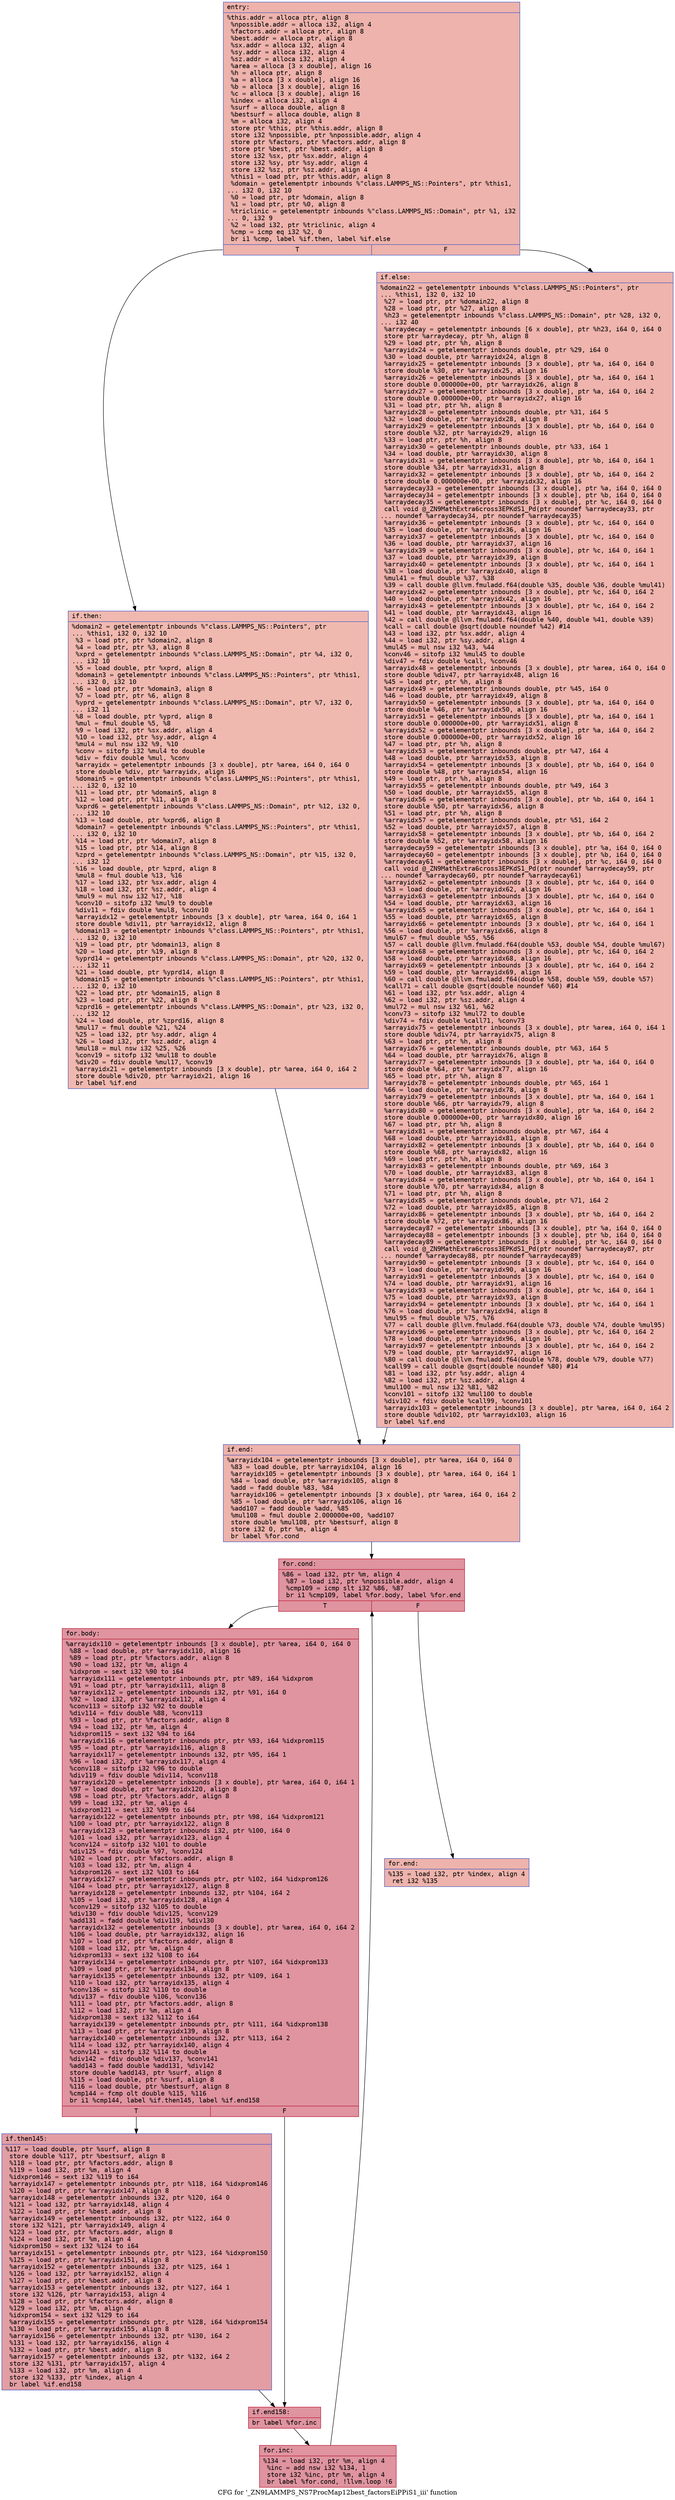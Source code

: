 digraph "CFG for '_ZN9LAMMPS_NS7ProcMap12best_factorsEiPPiS1_iii' function" {
	label="CFG for '_ZN9LAMMPS_NS7ProcMap12best_factorsEiPPiS1_iii' function";

	Node0x56099a4a8bf0 [shape=record,color="#3d50c3ff", style=filled, fillcolor="#d6524470" fontname="Courier",label="{entry:\l|  %this.addr = alloca ptr, align 8\l  %npossible.addr = alloca i32, align 4\l  %factors.addr = alloca ptr, align 8\l  %best.addr = alloca ptr, align 8\l  %sx.addr = alloca i32, align 4\l  %sy.addr = alloca i32, align 4\l  %sz.addr = alloca i32, align 4\l  %area = alloca [3 x double], align 16\l  %h = alloca ptr, align 8\l  %a = alloca [3 x double], align 16\l  %b = alloca [3 x double], align 16\l  %c = alloca [3 x double], align 16\l  %index = alloca i32, align 4\l  %surf = alloca double, align 8\l  %bestsurf = alloca double, align 8\l  %m = alloca i32, align 4\l  store ptr %this, ptr %this.addr, align 8\l  store i32 %npossible, ptr %npossible.addr, align 4\l  store ptr %factors, ptr %factors.addr, align 8\l  store ptr %best, ptr %best.addr, align 8\l  store i32 %sx, ptr %sx.addr, align 4\l  store i32 %sy, ptr %sy.addr, align 4\l  store i32 %sz, ptr %sz.addr, align 4\l  %this1 = load ptr, ptr %this.addr, align 8\l  %domain = getelementptr inbounds %\"class.LAMMPS_NS::Pointers\", ptr %this1,\l... i32 0, i32 10\l  %0 = load ptr, ptr %domain, align 8\l  %1 = load ptr, ptr %0, align 8\l  %triclinic = getelementptr inbounds %\"class.LAMMPS_NS::Domain\", ptr %1, i32\l... 0, i32 9\l  %2 = load i32, ptr %triclinic, align 4\l  %cmp = icmp eq i32 %2, 0\l  br i1 %cmp, label %if.then, label %if.else\l|{<s0>T|<s1>F}}"];
	Node0x56099a4a8bf0:s0 -> Node0x56099a4aa690[tooltip="entry -> if.then\nProbability 37.50%" ];
	Node0x56099a4a8bf0:s1 -> Node0x56099a4aa700[tooltip="entry -> if.else\nProbability 62.50%" ];
	Node0x56099a4aa690 [shape=record,color="#3d50c3ff", style=filled, fillcolor="#de614d70" fontname="Courier",label="{if.then:\l|  %domain2 = getelementptr inbounds %\"class.LAMMPS_NS::Pointers\", ptr\l... %this1, i32 0, i32 10\l  %3 = load ptr, ptr %domain2, align 8\l  %4 = load ptr, ptr %3, align 8\l  %xprd = getelementptr inbounds %\"class.LAMMPS_NS::Domain\", ptr %4, i32 0,\l... i32 10\l  %5 = load double, ptr %xprd, align 8\l  %domain3 = getelementptr inbounds %\"class.LAMMPS_NS::Pointers\", ptr %this1,\l... i32 0, i32 10\l  %6 = load ptr, ptr %domain3, align 8\l  %7 = load ptr, ptr %6, align 8\l  %yprd = getelementptr inbounds %\"class.LAMMPS_NS::Domain\", ptr %7, i32 0,\l... i32 11\l  %8 = load double, ptr %yprd, align 8\l  %mul = fmul double %5, %8\l  %9 = load i32, ptr %sx.addr, align 4\l  %10 = load i32, ptr %sy.addr, align 4\l  %mul4 = mul nsw i32 %9, %10\l  %conv = sitofp i32 %mul4 to double\l  %div = fdiv double %mul, %conv\l  %arrayidx = getelementptr inbounds [3 x double], ptr %area, i64 0, i64 0\l  store double %div, ptr %arrayidx, align 16\l  %domain5 = getelementptr inbounds %\"class.LAMMPS_NS::Pointers\", ptr %this1,\l... i32 0, i32 10\l  %11 = load ptr, ptr %domain5, align 8\l  %12 = load ptr, ptr %11, align 8\l  %xprd6 = getelementptr inbounds %\"class.LAMMPS_NS::Domain\", ptr %12, i32 0,\l... i32 10\l  %13 = load double, ptr %xprd6, align 8\l  %domain7 = getelementptr inbounds %\"class.LAMMPS_NS::Pointers\", ptr %this1,\l... i32 0, i32 10\l  %14 = load ptr, ptr %domain7, align 8\l  %15 = load ptr, ptr %14, align 8\l  %zprd = getelementptr inbounds %\"class.LAMMPS_NS::Domain\", ptr %15, i32 0,\l... i32 12\l  %16 = load double, ptr %zprd, align 8\l  %mul8 = fmul double %13, %16\l  %17 = load i32, ptr %sx.addr, align 4\l  %18 = load i32, ptr %sz.addr, align 4\l  %mul9 = mul nsw i32 %17, %18\l  %conv10 = sitofp i32 %mul9 to double\l  %div11 = fdiv double %mul8, %conv10\l  %arrayidx12 = getelementptr inbounds [3 x double], ptr %area, i64 0, i64 1\l  store double %div11, ptr %arrayidx12, align 8\l  %domain13 = getelementptr inbounds %\"class.LAMMPS_NS::Pointers\", ptr %this1,\l... i32 0, i32 10\l  %19 = load ptr, ptr %domain13, align 8\l  %20 = load ptr, ptr %19, align 8\l  %yprd14 = getelementptr inbounds %\"class.LAMMPS_NS::Domain\", ptr %20, i32 0,\l... i32 11\l  %21 = load double, ptr %yprd14, align 8\l  %domain15 = getelementptr inbounds %\"class.LAMMPS_NS::Pointers\", ptr %this1,\l... i32 0, i32 10\l  %22 = load ptr, ptr %domain15, align 8\l  %23 = load ptr, ptr %22, align 8\l  %zprd16 = getelementptr inbounds %\"class.LAMMPS_NS::Domain\", ptr %23, i32 0,\l... i32 12\l  %24 = load double, ptr %zprd16, align 8\l  %mul17 = fmul double %21, %24\l  %25 = load i32, ptr %sy.addr, align 4\l  %26 = load i32, ptr %sz.addr, align 4\l  %mul18 = mul nsw i32 %25, %26\l  %conv19 = sitofp i32 %mul18 to double\l  %div20 = fdiv double %mul17, %conv19\l  %arrayidx21 = getelementptr inbounds [3 x double], ptr %area, i64 0, i64 2\l  store double %div20, ptr %arrayidx21, align 16\l  br label %if.end\l}"];
	Node0x56099a4aa690 -> Node0x56099a4ace50[tooltip="if.then -> if.end\nProbability 100.00%" ];
	Node0x56099a4aa700 [shape=record,color="#3d50c3ff", style=filled, fillcolor="#d8564670" fontname="Courier",label="{if.else:\l|  %domain22 = getelementptr inbounds %\"class.LAMMPS_NS::Pointers\", ptr\l... %this1, i32 0, i32 10\l  %27 = load ptr, ptr %domain22, align 8\l  %28 = load ptr, ptr %27, align 8\l  %h23 = getelementptr inbounds %\"class.LAMMPS_NS::Domain\", ptr %28, i32 0,\l... i32 40\l  %arraydecay = getelementptr inbounds [6 x double], ptr %h23, i64 0, i64 0\l  store ptr %arraydecay, ptr %h, align 8\l  %29 = load ptr, ptr %h, align 8\l  %arrayidx24 = getelementptr inbounds double, ptr %29, i64 0\l  %30 = load double, ptr %arrayidx24, align 8\l  %arrayidx25 = getelementptr inbounds [3 x double], ptr %a, i64 0, i64 0\l  store double %30, ptr %arrayidx25, align 16\l  %arrayidx26 = getelementptr inbounds [3 x double], ptr %a, i64 0, i64 1\l  store double 0.000000e+00, ptr %arrayidx26, align 8\l  %arrayidx27 = getelementptr inbounds [3 x double], ptr %a, i64 0, i64 2\l  store double 0.000000e+00, ptr %arrayidx27, align 16\l  %31 = load ptr, ptr %h, align 8\l  %arrayidx28 = getelementptr inbounds double, ptr %31, i64 5\l  %32 = load double, ptr %arrayidx28, align 8\l  %arrayidx29 = getelementptr inbounds [3 x double], ptr %b, i64 0, i64 0\l  store double %32, ptr %arrayidx29, align 16\l  %33 = load ptr, ptr %h, align 8\l  %arrayidx30 = getelementptr inbounds double, ptr %33, i64 1\l  %34 = load double, ptr %arrayidx30, align 8\l  %arrayidx31 = getelementptr inbounds [3 x double], ptr %b, i64 0, i64 1\l  store double %34, ptr %arrayidx31, align 8\l  %arrayidx32 = getelementptr inbounds [3 x double], ptr %b, i64 0, i64 2\l  store double 0.000000e+00, ptr %arrayidx32, align 16\l  %arraydecay33 = getelementptr inbounds [3 x double], ptr %a, i64 0, i64 0\l  %arraydecay34 = getelementptr inbounds [3 x double], ptr %b, i64 0, i64 0\l  %arraydecay35 = getelementptr inbounds [3 x double], ptr %c, i64 0, i64 0\l  call void @_ZN9MathExtra6cross3EPKdS1_Pd(ptr noundef %arraydecay33, ptr\l... noundef %arraydecay34, ptr noundef %arraydecay35)\l  %arrayidx36 = getelementptr inbounds [3 x double], ptr %c, i64 0, i64 0\l  %35 = load double, ptr %arrayidx36, align 16\l  %arrayidx37 = getelementptr inbounds [3 x double], ptr %c, i64 0, i64 0\l  %36 = load double, ptr %arrayidx37, align 16\l  %arrayidx39 = getelementptr inbounds [3 x double], ptr %c, i64 0, i64 1\l  %37 = load double, ptr %arrayidx39, align 8\l  %arrayidx40 = getelementptr inbounds [3 x double], ptr %c, i64 0, i64 1\l  %38 = load double, ptr %arrayidx40, align 8\l  %mul41 = fmul double %37, %38\l  %39 = call double @llvm.fmuladd.f64(double %35, double %36, double %mul41)\l  %arrayidx42 = getelementptr inbounds [3 x double], ptr %c, i64 0, i64 2\l  %40 = load double, ptr %arrayidx42, align 16\l  %arrayidx43 = getelementptr inbounds [3 x double], ptr %c, i64 0, i64 2\l  %41 = load double, ptr %arrayidx43, align 16\l  %42 = call double @llvm.fmuladd.f64(double %40, double %41, double %39)\l  %call = call double @sqrt(double noundef %42) #14\l  %43 = load i32, ptr %sx.addr, align 4\l  %44 = load i32, ptr %sy.addr, align 4\l  %mul45 = mul nsw i32 %43, %44\l  %conv46 = sitofp i32 %mul45 to double\l  %div47 = fdiv double %call, %conv46\l  %arrayidx48 = getelementptr inbounds [3 x double], ptr %area, i64 0, i64 0\l  store double %div47, ptr %arrayidx48, align 16\l  %45 = load ptr, ptr %h, align 8\l  %arrayidx49 = getelementptr inbounds double, ptr %45, i64 0\l  %46 = load double, ptr %arrayidx49, align 8\l  %arrayidx50 = getelementptr inbounds [3 x double], ptr %a, i64 0, i64 0\l  store double %46, ptr %arrayidx50, align 16\l  %arrayidx51 = getelementptr inbounds [3 x double], ptr %a, i64 0, i64 1\l  store double 0.000000e+00, ptr %arrayidx51, align 8\l  %arrayidx52 = getelementptr inbounds [3 x double], ptr %a, i64 0, i64 2\l  store double 0.000000e+00, ptr %arrayidx52, align 16\l  %47 = load ptr, ptr %h, align 8\l  %arrayidx53 = getelementptr inbounds double, ptr %47, i64 4\l  %48 = load double, ptr %arrayidx53, align 8\l  %arrayidx54 = getelementptr inbounds [3 x double], ptr %b, i64 0, i64 0\l  store double %48, ptr %arrayidx54, align 16\l  %49 = load ptr, ptr %h, align 8\l  %arrayidx55 = getelementptr inbounds double, ptr %49, i64 3\l  %50 = load double, ptr %arrayidx55, align 8\l  %arrayidx56 = getelementptr inbounds [3 x double], ptr %b, i64 0, i64 1\l  store double %50, ptr %arrayidx56, align 8\l  %51 = load ptr, ptr %h, align 8\l  %arrayidx57 = getelementptr inbounds double, ptr %51, i64 2\l  %52 = load double, ptr %arrayidx57, align 8\l  %arrayidx58 = getelementptr inbounds [3 x double], ptr %b, i64 0, i64 2\l  store double %52, ptr %arrayidx58, align 16\l  %arraydecay59 = getelementptr inbounds [3 x double], ptr %a, i64 0, i64 0\l  %arraydecay60 = getelementptr inbounds [3 x double], ptr %b, i64 0, i64 0\l  %arraydecay61 = getelementptr inbounds [3 x double], ptr %c, i64 0, i64 0\l  call void @_ZN9MathExtra6cross3EPKdS1_Pd(ptr noundef %arraydecay59, ptr\l... noundef %arraydecay60, ptr noundef %arraydecay61)\l  %arrayidx62 = getelementptr inbounds [3 x double], ptr %c, i64 0, i64 0\l  %53 = load double, ptr %arrayidx62, align 16\l  %arrayidx63 = getelementptr inbounds [3 x double], ptr %c, i64 0, i64 0\l  %54 = load double, ptr %arrayidx63, align 16\l  %arrayidx65 = getelementptr inbounds [3 x double], ptr %c, i64 0, i64 1\l  %55 = load double, ptr %arrayidx65, align 8\l  %arrayidx66 = getelementptr inbounds [3 x double], ptr %c, i64 0, i64 1\l  %56 = load double, ptr %arrayidx66, align 8\l  %mul67 = fmul double %55, %56\l  %57 = call double @llvm.fmuladd.f64(double %53, double %54, double %mul67)\l  %arrayidx68 = getelementptr inbounds [3 x double], ptr %c, i64 0, i64 2\l  %58 = load double, ptr %arrayidx68, align 16\l  %arrayidx69 = getelementptr inbounds [3 x double], ptr %c, i64 0, i64 2\l  %59 = load double, ptr %arrayidx69, align 16\l  %60 = call double @llvm.fmuladd.f64(double %58, double %59, double %57)\l  %call71 = call double @sqrt(double noundef %60) #14\l  %61 = load i32, ptr %sx.addr, align 4\l  %62 = load i32, ptr %sz.addr, align 4\l  %mul72 = mul nsw i32 %61, %62\l  %conv73 = sitofp i32 %mul72 to double\l  %div74 = fdiv double %call71, %conv73\l  %arrayidx75 = getelementptr inbounds [3 x double], ptr %area, i64 0, i64 1\l  store double %div74, ptr %arrayidx75, align 8\l  %63 = load ptr, ptr %h, align 8\l  %arrayidx76 = getelementptr inbounds double, ptr %63, i64 5\l  %64 = load double, ptr %arrayidx76, align 8\l  %arrayidx77 = getelementptr inbounds [3 x double], ptr %a, i64 0, i64 0\l  store double %64, ptr %arrayidx77, align 16\l  %65 = load ptr, ptr %h, align 8\l  %arrayidx78 = getelementptr inbounds double, ptr %65, i64 1\l  %66 = load double, ptr %arrayidx78, align 8\l  %arrayidx79 = getelementptr inbounds [3 x double], ptr %a, i64 0, i64 1\l  store double %66, ptr %arrayidx79, align 8\l  %arrayidx80 = getelementptr inbounds [3 x double], ptr %a, i64 0, i64 2\l  store double 0.000000e+00, ptr %arrayidx80, align 16\l  %67 = load ptr, ptr %h, align 8\l  %arrayidx81 = getelementptr inbounds double, ptr %67, i64 4\l  %68 = load double, ptr %arrayidx81, align 8\l  %arrayidx82 = getelementptr inbounds [3 x double], ptr %b, i64 0, i64 0\l  store double %68, ptr %arrayidx82, align 16\l  %69 = load ptr, ptr %h, align 8\l  %arrayidx83 = getelementptr inbounds double, ptr %69, i64 3\l  %70 = load double, ptr %arrayidx83, align 8\l  %arrayidx84 = getelementptr inbounds [3 x double], ptr %b, i64 0, i64 1\l  store double %70, ptr %arrayidx84, align 8\l  %71 = load ptr, ptr %h, align 8\l  %arrayidx85 = getelementptr inbounds double, ptr %71, i64 2\l  %72 = load double, ptr %arrayidx85, align 8\l  %arrayidx86 = getelementptr inbounds [3 x double], ptr %b, i64 0, i64 2\l  store double %72, ptr %arrayidx86, align 16\l  %arraydecay87 = getelementptr inbounds [3 x double], ptr %a, i64 0, i64 0\l  %arraydecay88 = getelementptr inbounds [3 x double], ptr %b, i64 0, i64 0\l  %arraydecay89 = getelementptr inbounds [3 x double], ptr %c, i64 0, i64 0\l  call void @_ZN9MathExtra6cross3EPKdS1_Pd(ptr noundef %arraydecay87, ptr\l... noundef %arraydecay88, ptr noundef %arraydecay89)\l  %arrayidx90 = getelementptr inbounds [3 x double], ptr %c, i64 0, i64 0\l  %73 = load double, ptr %arrayidx90, align 16\l  %arrayidx91 = getelementptr inbounds [3 x double], ptr %c, i64 0, i64 0\l  %74 = load double, ptr %arrayidx91, align 16\l  %arrayidx93 = getelementptr inbounds [3 x double], ptr %c, i64 0, i64 1\l  %75 = load double, ptr %arrayidx93, align 8\l  %arrayidx94 = getelementptr inbounds [3 x double], ptr %c, i64 0, i64 1\l  %76 = load double, ptr %arrayidx94, align 8\l  %mul95 = fmul double %75, %76\l  %77 = call double @llvm.fmuladd.f64(double %73, double %74, double %mul95)\l  %arrayidx96 = getelementptr inbounds [3 x double], ptr %c, i64 0, i64 2\l  %78 = load double, ptr %arrayidx96, align 16\l  %arrayidx97 = getelementptr inbounds [3 x double], ptr %c, i64 0, i64 2\l  %79 = load double, ptr %arrayidx97, align 16\l  %80 = call double @llvm.fmuladd.f64(double %78, double %79, double %77)\l  %call99 = call double @sqrt(double noundef %80) #14\l  %81 = load i32, ptr %sy.addr, align 4\l  %82 = load i32, ptr %sz.addr, align 4\l  %mul100 = mul nsw i32 %81, %82\l  %conv101 = sitofp i32 %mul100 to double\l  %div102 = fdiv double %call99, %conv101\l  %arrayidx103 = getelementptr inbounds [3 x double], ptr %area, i64 0, i64 2\l  store double %div102, ptr %arrayidx103, align 16\l  br label %if.end\l}"];
	Node0x56099a4aa700 -> Node0x56099a4ace50[tooltip="if.else -> if.end\nProbability 100.00%" ];
	Node0x56099a4ace50 [shape=record,color="#3d50c3ff", style=filled, fillcolor="#d6524470" fontname="Courier",label="{if.end:\l|  %arrayidx104 = getelementptr inbounds [3 x double], ptr %area, i64 0, i64 0\l  %83 = load double, ptr %arrayidx104, align 16\l  %arrayidx105 = getelementptr inbounds [3 x double], ptr %area, i64 0, i64 1\l  %84 = load double, ptr %arrayidx105, align 8\l  %add = fadd double %83, %84\l  %arrayidx106 = getelementptr inbounds [3 x double], ptr %area, i64 0, i64 2\l  %85 = load double, ptr %arrayidx106, align 16\l  %add107 = fadd double %add, %85\l  %mul108 = fmul double 2.000000e+00, %add107\l  store double %mul108, ptr %bestsurf, align 8\l  store i32 0, ptr %m, align 4\l  br label %for.cond\l}"];
	Node0x56099a4ace50 -> Node0x56099a4b64a0[tooltip="if.end -> for.cond\nProbability 100.00%" ];
	Node0x56099a4b64a0 [shape=record,color="#b70d28ff", style=filled, fillcolor="#b70d2870" fontname="Courier",label="{for.cond:\l|  %86 = load i32, ptr %m, align 4\l  %87 = load i32, ptr %npossible.addr, align 4\l  %cmp109 = icmp slt i32 %86, %87\l  br i1 %cmp109, label %for.body, label %for.end\l|{<s0>T|<s1>F}}"];
	Node0x56099a4b64a0:s0 -> Node0x56099a4b6740[tooltip="for.cond -> for.body\nProbability 96.88%" ];
	Node0x56099a4b64a0:s1 -> Node0x56099a4b67c0[tooltip="for.cond -> for.end\nProbability 3.12%" ];
	Node0x56099a4b6740 [shape=record,color="#b70d28ff", style=filled, fillcolor="#b70d2870" fontname="Courier",label="{for.body:\l|  %arrayidx110 = getelementptr inbounds [3 x double], ptr %area, i64 0, i64 0\l  %88 = load double, ptr %arrayidx110, align 16\l  %89 = load ptr, ptr %factors.addr, align 8\l  %90 = load i32, ptr %m, align 4\l  %idxprom = sext i32 %90 to i64\l  %arrayidx111 = getelementptr inbounds ptr, ptr %89, i64 %idxprom\l  %91 = load ptr, ptr %arrayidx111, align 8\l  %arrayidx112 = getelementptr inbounds i32, ptr %91, i64 0\l  %92 = load i32, ptr %arrayidx112, align 4\l  %conv113 = sitofp i32 %92 to double\l  %div114 = fdiv double %88, %conv113\l  %93 = load ptr, ptr %factors.addr, align 8\l  %94 = load i32, ptr %m, align 4\l  %idxprom115 = sext i32 %94 to i64\l  %arrayidx116 = getelementptr inbounds ptr, ptr %93, i64 %idxprom115\l  %95 = load ptr, ptr %arrayidx116, align 8\l  %arrayidx117 = getelementptr inbounds i32, ptr %95, i64 1\l  %96 = load i32, ptr %arrayidx117, align 4\l  %conv118 = sitofp i32 %96 to double\l  %div119 = fdiv double %div114, %conv118\l  %arrayidx120 = getelementptr inbounds [3 x double], ptr %area, i64 0, i64 1\l  %97 = load double, ptr %arrayidx120, align 8\l  %98 = load ptr, ptr %factors.addr, align 8\l  %99 = load i32, ptr %m, align 4\l  %idxprom121 = sext i32 %99 to i64\l  %arrayidx122 = getelementptr inbounds ptr, ptr %98, i64 %idxprom121\l  %100 = load ptr, ptr %arrayidx122, align 8\l  %arrayidx123 = getelementptr inbounds i32, ptr %100, i64 0\l  %101 = load i32, ptr %arrayidx123, align 4\l  %conv124 = sitofp i32 %101 to double\l  %div125 = fdiv double %97, %conv124\l  %102 = load ptr, ptr %factors.addr, align 8\l  %103 = load i32, ptr %m, align 4\l  %idxprom126 = sext i32 %103 to i64\l  %arrayidx127 = getelementptr inbounds ptr, ptr %102, i64 %idxprom126\l  %104 = load ptr, ptr %arrayidx127, align 8\l  %arrayidx128 = getelementptr inbounds i32, ptr %104, i64 2\l  %105 = load i32, ptr %arrayidx128, align 4\l  %conv129 = sitofp i32 %105 to double\l  %div130 = fdiv double %div125, %conv129\l  %add131 = fadd double %div119, %div130\l  %arrayidx132 = getelementptr inbounds [3 x double], ptr %area, i64 0, i64 2\l  %106 = load double, ptr %arrayidx132, align 16\l  %107 = load ptr, ptr %factors.addr, align 8\l  %108 = load i32, ptr %m, align 4\l  %idxprom133 = sext i32 %108 to i64\l  %arrayidx134 = getelementptr inbounds ptr, ptr %107, i64 %idxprom133\l  %109 = load ptr, ptr %arrayidx134, align 8\l  %arrayidx135 = getelementptr inbounds i32, ptr %109, i64 1\l  %110 = load i32, ptr %arrayidx135, align 4\l  %conv136 = sitofp i32 %110 to double\l  %div137 = fdiv double %106, %conv136\l  %111 = load ptr, ptr %factors.addr, align 8\l  %112 = load i32, ptr %m, align 4\l  %idxprom138 = sext i32 %112 to i64\l  %arrayidx139 = getelementptr inbounds ptr, ptr %111, i64 %idxprom138\l  %113 = load ptr, ptr %arrayidx139, align 8\l  %arrayidx140 = getelementptr inbounds i32, ptr %113, i64 2\l  %114 = load i32, ptr %arrayidx140, align 4\l  %conv141 = sitofp i32 %114 to double\l  %div142 = fdiv double %div137, %conv141\l  %add143 = fadd double %add131, %div142\l  store double %add143, ptr %surf, align 8\l  %115 = load double, ptr %surf, align 8\l  %116 = load double, ptr %bestsurf, align 8\l  %cmp144 = fcmp olt double %115, %116\l  br i1 %cmp144, label %if.then145, label %if.end158\l|{<s0>T|<s1>F}}"];
	Node0x56099a4b6740:s0 -> Node0x56099a4b9a40[tooltip="for.body -> if.then145\nProbability 50.00%" ];
	Node0x56099a4b6740:s1 -> Node0x56099a4b9ac0[tooltip="for.body -> if.end158\nProbability 50.00%" ];
	Node0x56099a4b9a40 [shape=record,color="#3d50c3ff", style=filled, fillcolor="#be242e70" fontname="Courier",label="{if.then145:\l|  %117 = load double, ptr %surf, align 8\l  store double %117, ptr %bestsurf, align 8\l  %118 = load ptr, ptr %factors.addr, align 8\l  %119 = load i32, ptr %m, align 4\l  %idxprom146 = sext i32 %119 to i64\l  %arrayidx147 = getelementptr inbounds ptr, ptr %118, i64 %idxprom146\l  %120 = load ptr, ptr %arrayidx147, align 8\l  %arrayidx148 = getelementptr inbounds i32, ptr %120, i64 0\l  %121 = load i32, ptr %arrayidx148, align 4\l  %122 = load ptr, ptr %best.addr, align 8\l  %arrayidx149 = getelementptr inbounds i32, ptr %122, i64 0\l  store i32 %121, ptr %arrayidx149, align 4\l  %123 = load ptr, ptr %factors.addr, align 8\l  %124 = load i32, ptr %m, align 4\l  %idxprom150 = sext i32 %124 to i64\l  %arrayidx151 = getelementptr inbounds ptr, ptr %123, i64 %idxprom150\l  %125 = load ptr, ptr %arrayidx151, align 8\l  %arrayidx152 = getelementptr inbounds i32, ptr %125, i64 1\l  %126 = load i32, ptr %arrayidx152, align 4\l  %127 = load ptr, ptr %best.addr, align 8\l  %arrayidx153 = getelementptr inbounds i32, ptr %127, i64 1\l  store i32 %126, ptr %arrayidx153, align 4\l  %128 = load ptr, ptr %factors.addr, align 8\l  %129 = load i32, ptr %m, align 4\l  %idxprom154 = sext i32 %129 to i64\l  %arrayidx155 = getelementptr inbounds ptr, ptr %128, i64 %idxprom154\l  %130 = load ptr, ptr %arrayidx155, align 8\l  %arrayidx156 = getelementptr inbounds i32, ptr %130, i64 2\l  %131 = load i32, ptr %arrayidx156, align 4\l  %132 = load ptr, ptr %best.addr, align 8\l  %arrayidx157 = getelementptr inbounds i32, ptr %132, i64 2\l  store i32 %131, ptr %arrayidx157, align 4\l  %133 = load i32, ptr %m, align 4\l  store i32 %133, ptr %index, align 4\l  br label %if.end158\l}"];
	Node0x56099a4b9a40 -> Node0x56099a4b9ac0[tooltip="if.then145 -> if.end158\nProbability 100.00%" ];
	Node0x56099a4b9ac0 [shape=record,color="#b70d28ff", style=filled, fillcolor="#b70d2870" fontname="Courier",label="{if.end158:\l|  br label %for.inc\l}"];
	Node0x56099a4b9ac0 -> Node0x56099a4b2240[tooltip="if.end158 -> for.inc\nProbability 100.00%" ];
	Node0x56099a4b2240 [shape=record,color="#b70d28ff", style=filled, fillcolor="#b70d2870" fontname="Courier",label="{for.inc:\l|  %134 = load i32, ptr %m, align 4\l  %inc = add nsw i32 %134, 1\l  store i32 %inc, ptr %m, align 4\l  br label %for.cond, !llvm.loop !6\l}"];
	Node0x56099a4b2240 -> Node0x56099a4b64a0[tooltip="for.inc -> for.cond\nProbability 100.00%" ];
	Node0x56099a4b67c0 [shape=record,color="#3d50c3ff", style=filled, fillcolor="#d6524470" fontname="Courier",label="{for.end:\l|  %135 = load i32, ptr %index, align 4\l  ret i32 %135\l}"];
}
